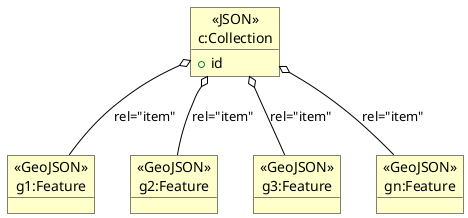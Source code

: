 @startuml


skinparam componentStyle uml2
skinparam ArrowColor Black
skinparam ClassBorderColor Black
skinparam ComponentBorderColor Black
skinparam ObjectBorderColor Black

hide circle
' hide <<Resource>> circle
show <<GeoJSON>> circle


object "<<JSON>>\nc:Collection" as root #BUSINESS {
   +id
}

object "<<GeoJSON>>\ng1:Feature" as g1 #BUSINESS {
 
}
object "<<GeoJSON>>\ng2:Feature" as g2 #BUSINESS {
  
}
object "<<GeoJSON>>\ng3:Feature" as g3 #BUSINESS {
 
}
object "<<GeoJSON>>\ngn:Feature" as gn #BUSINESS {
 
}


root o-- "g1" : "rel="item""
root o-- "g2" : "rel="item""
root o-- "g3" : "rel="item""
root o-- "gn" : "rel="item""





@enduml